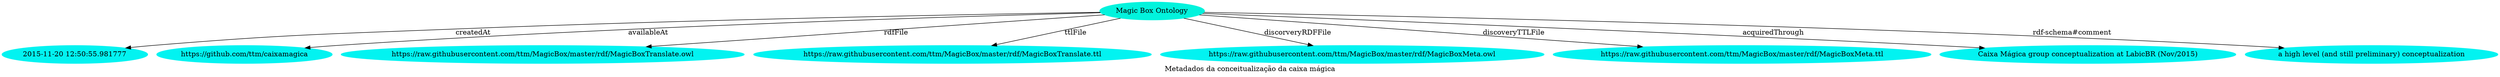 digraph  {
	graph [label="Metadados da conceitualização da caixa mágica"];
	node [label="\N"];
	"Magic Box Ontology"	 [color="#02F3DD",
		style=filled];
	0	 [color="#02F3F1",
		label="2015-11-20 12:50:55.981777",
		style=filled];
	"Magic Box Ontology" -> 0	 [label=createdAt];
	1	 [color="#02F3F1",
		label="https://github.com/ttm/caixamagica",
		style=filled];
	"Magic Box Ontology" -> 1	 [label=availableAt];
	2	 [color="#02F3F1",
		label="https://raw.githubusercontent.com/ttm/MagicBox/master/rdf/MagicBoxTranslate.owl",
		style=filled];
	"Magic Box Ontology" -> 2	 [label=rdfFile];
	3	 [color="#02F3F1",
		label="https://raw.githubusercontent.com/ttm/MagicBox/master/rdf/MagicBoxTranslate.ttl",
		style=filled];
	"Magic Box Ontology" -> 3	 [label=ttlFile];
	4	 [color="#02F3F1",
		label="https://raw.githubusercontent.com/ttm/MagicBox/master/rdf/MagicBoxMeta.owl",
		style=filled];
	"Magic Box Ontology" -> 4	 [label=discorveryRDFFile];
	5	 [color="#02F3F1",
		label="https://raw.githubusercontent.com/ttm/MagicBox/master/rdf/MagicBoxMeta.ttl",
		style=filled];
	"Magic Box Ontology" -> 5	 [label=discoveryTTLFile];
	6	 [color="#02F3F1",
		label="Caixa Mágica group conceptualization at LabicBR (Nov/2015)",
		style=filled];
	"Magic Box Ontology" -> 6	 [label=acquiredThrough];
	7	 [color="#02F3F1",
		label="a high level (and still preliminary) conceptualization",
		style=filled];
	"Magic Box Ontology" -> 7	 [label="rdf-schema#comment"];
}
